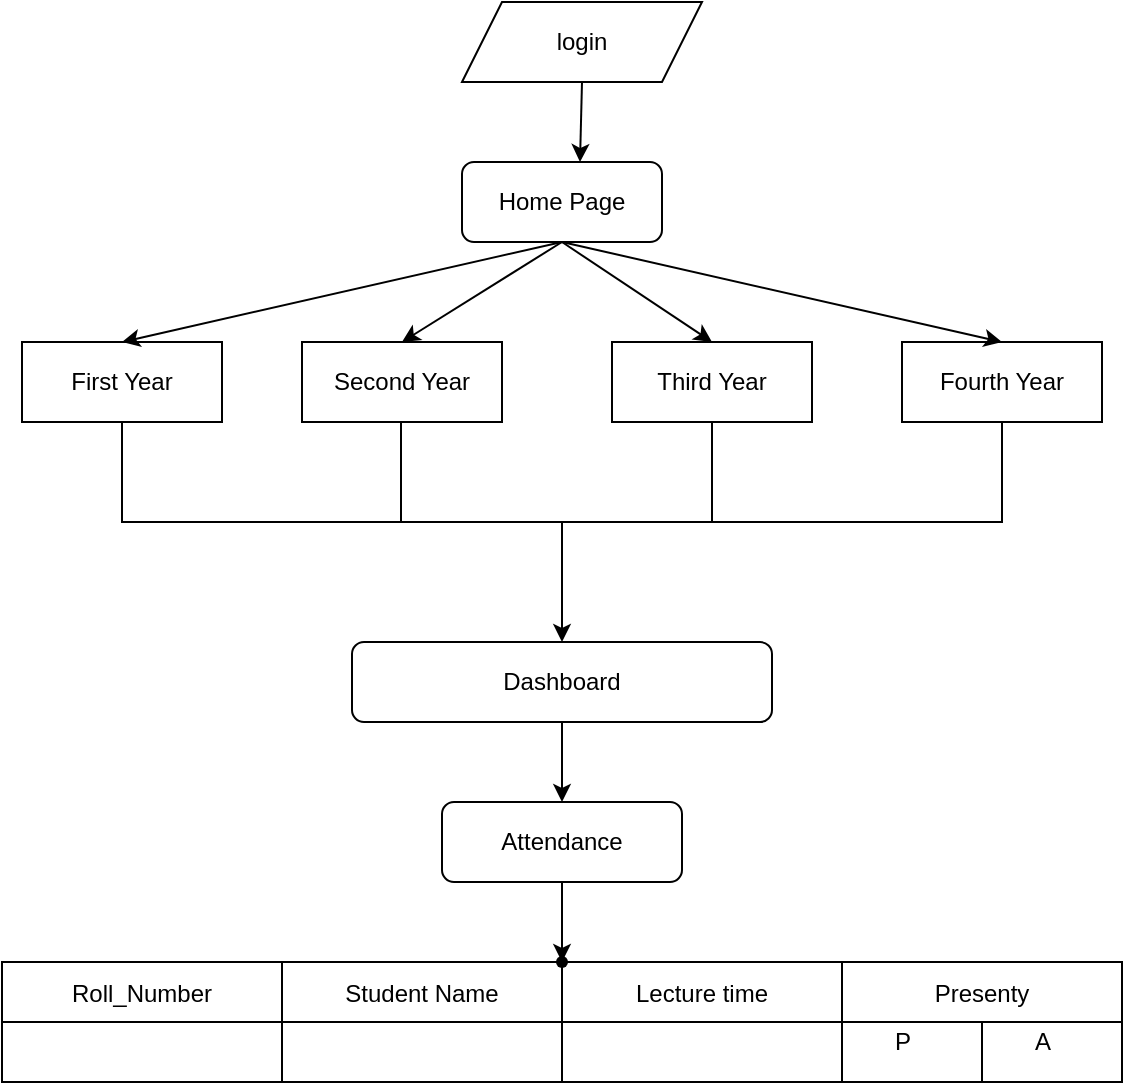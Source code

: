 <mxfile version="15.8.2" type="github"><diagram id="kYoVvUuvrsI3f0Snb2FF" name="Page-1"><mxGraphModel dx="868" dy="431" grid="1" gridSize="10" guides="1" tooltips="1" connect="1" arrows="1" fold="1" page="1" pageScale="1" pageWidth="850" pageHeight="1100" math="0" shadow="0"><root><mxCell id="0"/><mxCell id="1" parent="0"/><mxCell id="nBavxoBaR6Rp2-YtBWXJ-1" value="login" style="shape=parallelogram;perimeter=parallelogramPerimeter;whiteSpace=wrap;html=1;fixedSize=1;" vertex="1" parent="1"><mxGeometry x="350" y="40" width="120" height="40" as="geometry"/></mxCell><mxCell id="nBavxoBaR6Rp2-YtBWXJ-2" value="Home Page" style="rounded=1;whiteSpace=wrap;html=1;" vertex="1" parent="1"><mxGeometry x="350" y="120" width="100" height="40" as="geometry"/></mxCell><mxCell id="nBavxoBaR6Rp2-YtBWXJ-3" value="" style="endArrow=classic;html=1;rounded=0;exitX=0.5;exitY=1;exitDx=0;exitDy=0;entryX=0.59;entryY=0;entryDx=0;entryDy=0;entryPerimeter=0;" edge="1" parent="1" source="nBavxoBaR6Rp2-YtBWXJ-1" target="nBavxoBaR6Rp2-YtBWXJ-2"><mxGeometry width="50" height="50" relative="1" as="geometry"><mxPoint x="400" y="280" as="sourcePoint"/><mxPoint x="400" y="110" as="targetPoint"/></mxGeometry></mxCell><mxCell id="nBavxoBaR6Rp2-YtBWXJ-4" value="Second Year" style="rounded=0;whiteSpace=wrap;html=1;" vertex="1" parent="1"><mxGeometry x="270" y="210" width="100" height="40" as="geometry"/></mxCell><mxCell id="nBavxoBaR6Rp2-YtBWXJ-5" value="Third Year" style="rounded=0;whiteSpace=wrap;html=1;" vertex="1" parent="1"><mxGeometry x="425" y="210" width="100" height="40" as="geometry"/></mxCell><mxCell id="nBavxoBaR6Rp2-YtBWXJ-6" value="Fourth Year" style="rounded=0;whiteSpace=wrap;html=1;" vertex="1" parent="1"><mxGeometry x="570" y="210" width="100" height="40" as="geometry"/></mxCell><mxCell id="nBavxoBaR6Rp2-YtBWXJ-7" value="First Year" style="rounded=0;whiteSpace=wrap;html=1;" vertex="1" parent="1"><mxGeometry x="130" y="210" width="100" height="40" as="geometry"/></mxCell><mxCell id="nBavxoBaR6Rp2-YtBWXJ-8" value="" style="endArrow=classic;html=1;rounded=0;exitX=0.5;exitY=1;exitDx=0;exitDy=0;entryX=0.5;entryY=0;entryDx=0;entryDy=0;" edge="1" parent="1" source="nBavxoBaR6Rp2-YtBWXJ-2" target="nBavxoBaR6Rp2-YtBWXJ-5"><mxGeometry width="50" height="50" relative="1" as="geometry"><mxPoint x="400" y="280" as="sourcePoint"/><mxPoint x="450" y="230" as="targetPoint"/></mxGeometry></mxCell><mxCell id="nBavxoBaR6Rp2-YtBWXJ-9" value="" style="endArrow=classic;html=1;rounded=0;entryX=0.5;entryY=0;entryDx=0;entryDy=0;" edge="1" parent="1" target="nBavxoBaR6Rp2-YtBWXJ-6"><mxGeometry width="50" height="50" relative="1" as="geometry"><mxPoint x="400" y="160" as="sourcePoint"/><mxPoint x="625" y="170" as="targetPoint"/></mxGeometry></mxCell><mxCell id="nBavxoBaR6Rp2-YtBWXJ-10" value="" style="endArrow=classic;html=1;rounded=0;exitX=0.5;exitY=1;exitDx=0;exitDy=0;entryX=0.5;entryY=0;entryDx=0;entryDy=0;" edge="1" parent="1" source="nBavxoBaR6Rp2-YtBWXJ-2" target="nBavxoBaR6Rp2-YtBWXJ-4"><mxGeometry width="50" height="50" relative="1" as="geometry"><mxPoint x="550" y="150" as="sourcePoint"/><mxPoint x="400" y="190" as="targetPoint"/></mxGeometry></mxCell><mxCell id="nBavxoBaR6Rp2-YtBWXJ-11" value="" style="endArrow=classic;html=1;rounded=0;exitX=0.5;exitY=1;exitDx=0;exitDy=0;entryX=0.5;entryY=0;entryDx=0;entryDy=0;" edge="1" parent="1" source="nBavxoBaR6Rp2-YtBWXJ-2" target="nBavxoBaR6Rp2-YtBWXJ-7"><mxGeometry width="50" height="50" relative="1" as="geometry"><mxPoint x="220" y="120" as="sourcePoint"/><mxPoint x="295" y="170" as="targetPoint"/></mxGeometry></mxCell><mxCell id="nBavxoBaR6Rp2-YtBWXJ-12" value="" style="strokeWidth=1;html=1;shape=mxgraph.flowchart.annotation_1;align=left;pointerEvents=1;direction=north;fillColor=default;" vertex="1" parent="1"><mxGeometry x="180" y="250" width="440" height="50" as="geometry"/></mxCell><mxCell id="nBavxoBaR6Rp2-YtBWXJ-14" value="" style="endArrow=none;html=1;rounded=0;entryX=0.5;entryY=1;entryDx=0;entryDy=0;" edge="1" parent="1" target="nBavxoBaR6Rp2-YtBWXJ-5"><mxGeometry width="50" height="50" relative="1" as="geometry"><mxPoint x="475" y="300" as="sourcePoint"/><mxPoint x="450" y="230" as="targetPoint"/></mxGeometry></mxCell><mxCell id="nBavxoBaR6Rp2-YtBWXJ-15" value="" style="endArrow=none;html=1;rounded=0;entryX=0.5;entryY=1;entryDx=0;entryDy=0;" edge="1" parent="1"><mxGeometry width="50" height="50" relative="1" as="geometry"><mxPoint x="319.5" y="300" as="sourcePoint"/><mxPoint x="319.5" y="250" as="targetPoint"/></mxGeometry></mxCell><mxCell id="nBavxoBaR6Rp2-YtBWXJ-24" value="" style="edgeStyle=orthogonalEdgeStyle;rounded=0;orthogonalLoop=1;jettySize=auto;html=1;" edge="1" parent="1" source="nBavxoBaR6Rp2-YtBWXJ-16" target="nBavxoBaR6Rp2-YtBWXJ-23"><mxGeometry relative="1" as="geometry"/></mxCell><mxCell id="nBavxoBaR6Rp2-YtBWXJ-16" value="Dashboard" style="rounded=1;whiteSpace=wrap;html=1;strokeWidth=1;fillColor=default;" vertex="1" parent="1"><mxGeometry x="295" y="360" width="210" height="40" as="geometry"/></mxCell><mxCell id="nBavxoBaR6Rp2-YtBWXJ-17" value="" style="endArrow=classic;html=1;rounded=0;exitX=0;exitY=0.5;exitDx=0;exitDy=0;exitPerimeter=0;entryX=0.5;entryY=0;entryDx=0;entryDy=0;" edge="1" parent="1" source="nBavxoBaR6Rp2-YtBWXJ-12" target="nBavxoBaR6Rp2-YtBWXJ-16"><mxGeometry width="50" height="50" relative="1" as="geometry"><mxPoint x="400" y="280" as="sourcePoint"/><mxPoint x="450" y="230" as="targetPoint"/></mxGeometry></mxCell><mxCell id="nBavxoBaR6Rp2-YtBWXJ-51" value="" style="edgeStyle=orthogonalEdgeStyle;rounded=0;orthogonalLoop=1;jettySize=auto;html=1;" edge="1" parent="1" source="nBavxoBaR6Rp2-YtBWXJ-23" target="nBavxoBaR6Rp2-YtBWXJ-50"><mxGeometry relative="1" as="geometry"/></mxCell><mxCell id="nBavxoBaR6Rp2-YtBWXJ-23" value="Attendance" style="whiteSpace=wrap;html=1;rounded=1;strokeWidth=1;" vertex="1" parent="1"><mxGeometry x="340" y="440" width="120" height="40" as="geometry"/></mxCell><mxCell id="nBavxoBaR6Rp2-YtBWXJ-25" value="Roll_Number" style="swimlane;fontStyle=0;childLayout=stackLayout;horizontal=1;startSize=30;horizontalStack=0;resizeParent=1;resizeParentMax=0;resizeLast=0;collapsible=1;marginBottom=0;strokeWidth=1;fillColor=default;" vertex="1" parent="1"><mxGeometry x="120" y="520" width="140" height="60" as="geometry"/></mxCell><mxCell id="nBavxoBaR6Rp2-YtBWXJ-30" value="Roll_Number" style="swimlane;fontStyle=0;childLayout=stackLayout;horizontal=1;startSize=30;horizontalStack=0;resizeParent=1;resizeParentMax=0;resizeLast=0;collapsible=1;marginBottom=0;strokeWidth=1;fillColor=default;" vertex="1" parent="1"><mxGeometry x="120" y="520" width="140" height="60" as="geometry"/></mxCell><mxCell id="nBavxoBaR6Rp2-YtBWXJ-34" value="Student Name" style="swimlane;fontStyle=0;childLayout=stackLayout;horizontal=1;startSize=30;horizontalStack=0;resizeParent=1;resizeParentMax=0;resizeLast=0;collapsible=1;marginBottom=0;strokeWidth=1;fillColor=default;" vertex="1" parent="1"><mxGeometry x="260" y="520" width="140" height="60" as="geometry"/></mxCell><mxCell id="nBavxoBaR6Rp2-YtBWXJ-38" value="Lecture time" style="swimlane;fontStyle=0;childLayout=stackLayout;horizontal=1;startSize=30;horizontalStack=0;resizeParent=1;resizeParentMax=0;resizeLast=0;collapsible=1;marginBottom=0;strokeWidth=1;fillColor=default;" vertex="1" parent="1"><mxGeometry x="400" y="520" width="140" height="60" as="geometry"/></mxCell><mxCell id="nBavxoBaR6Rp2-YtBWXJ-42" value="Presenty" style="swimlane;fontStyle=0;childLayout=stackLayout;horizontal=1;startSize=30;horizontalStack=0;resizeParent=1;resizeParentMax=0;resizeLast=0;collapsible=1;marginBottom=0;strokeWidth=1;fillColor=default;" vertex="1" parent="1"><mxGeometry x="540" y="520" width="140" height="60" as="geometry"><mxRectangle x="540" y="520" width="80" height="30" as="alternateBounds"/></mxGeometry></mxCell><mxCell id="nBavxoBaR6Rp2-YtBWXJ-46" value="" style="endArrow=none;html=1;rounded=0;" edge="1" parent="1"><mxGeometry width="50" height="50" relative="1" as="geometry"><mxPoint x="610" y="580" as="sourcePoint"/><mxPoint x="610" y="570" as="targetPoint"/><Array as="points"><mxPoint x="610" y="550"/></Array></mxGeometry></mxCell><mxCell id="nBavxoBaR6Rp2-YtBWXJ-47" value="P" style="text;html=1;align=center;verticalAlign=middle;resizable=0;points=[];autosize=1;strokeColor=none;fillColor=none;" vertex="1" parent="1"><mxGeometry x="560" y="550" width="20" height="20" as="geometry"/></mxCell><mxCell id="nBavxoBaR6Rp2-YtBWXJ-48" value="A" style="text;html=1;align=center;verticalAlign=middle;resizable=0;points=[];autosize=1;strokeColor=none;fillColor=none;" vertex="1" parent="1"><mxGeometry x="630" y="550" width="20" height="20" as="geometry"/></mxCell><mxCell id="nBavxoBaR6Rp2-YtBWXJ-50" value="" style="shape=waypoint;size=6;pointerEvents=1;points=[];fillColor=rgba(255, 255, 255, 1);resizable=0;rotatable=0;perimeter=centerPerimeter;snapToPoint=1;rounded=1;strokeWidth=1;" vertex="1" parent="1"><mxGeometry x="330" y="500" width="140" height="40" as="geometry"/></mxCell></root></mxGraphModel></diagram></mxfile>
